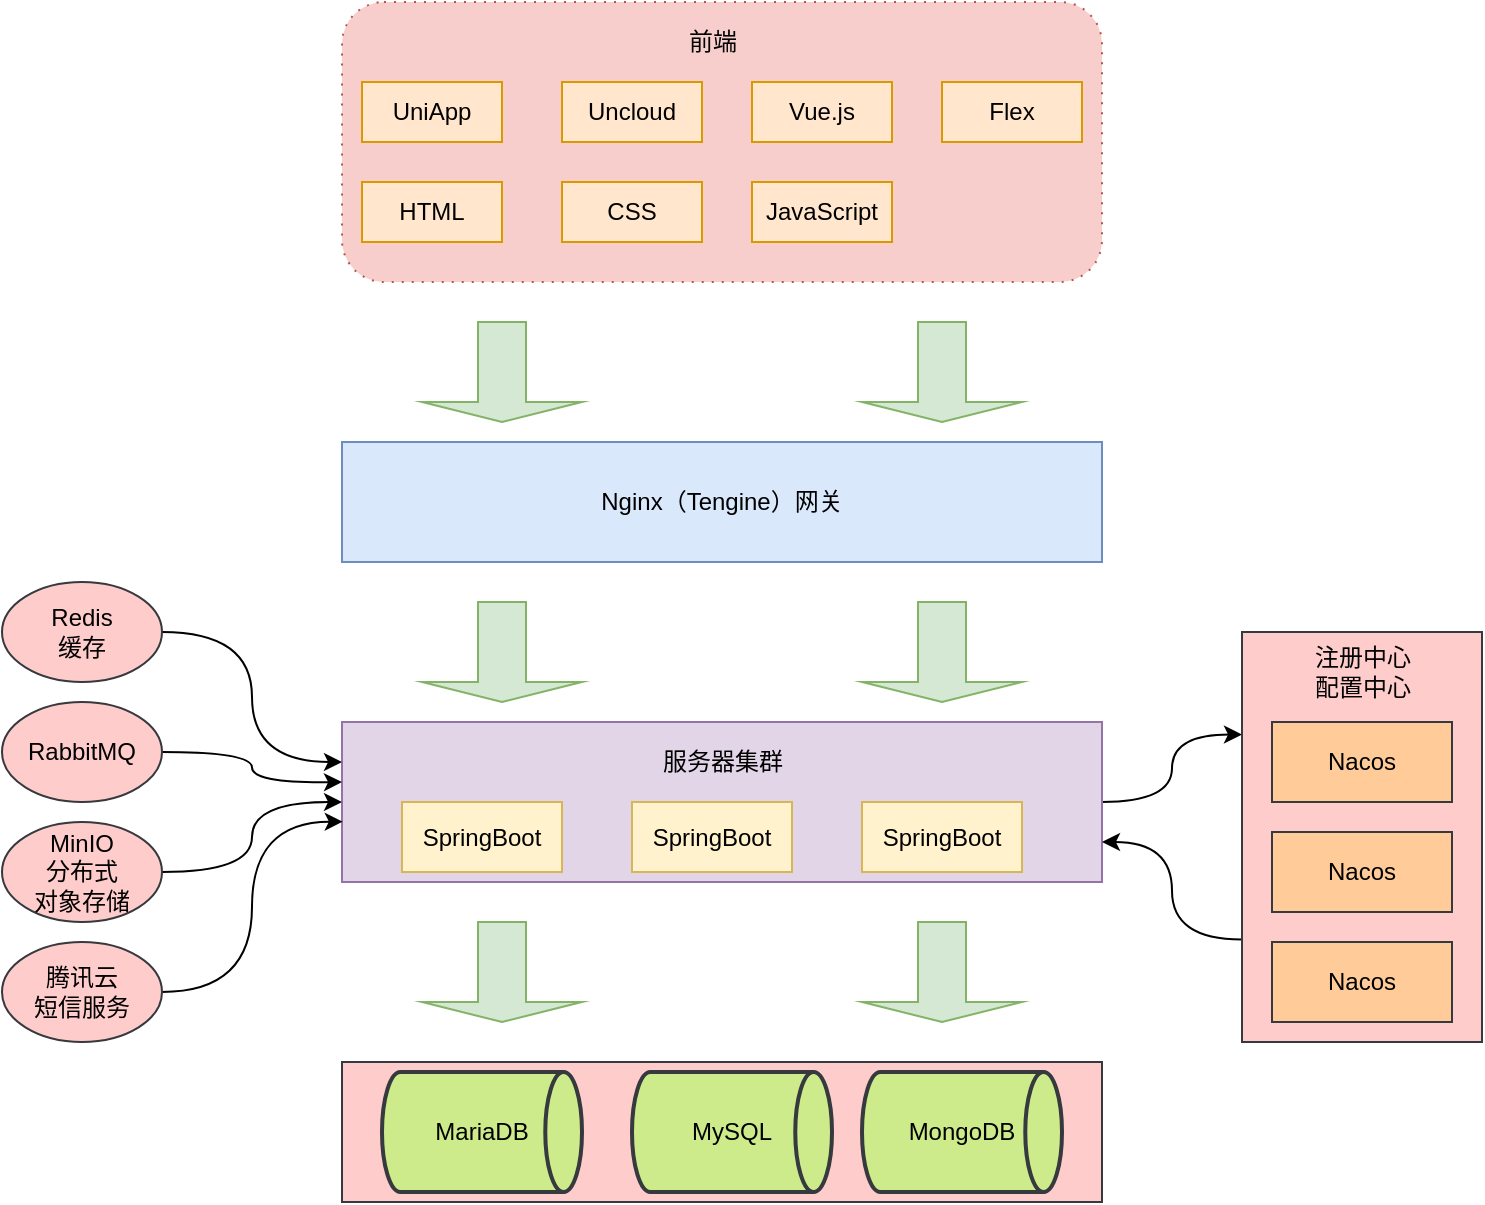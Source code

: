 <mxfile version="13.6.2" type="device"><diagram id="zbF71qZTIMAgbRb3IP0t" name="第 1 页"><mxGraphModel dx="1024" dy="632" grid="1" gridSize="10" guides="1" tooltips="1" connect="1" arrows="1" fold="1" page="1" pageScale="1" pageWidth="827" pageHeight="1169" math="0" shadow="0"><root><mxCell id="0"/><mxCell id="1" parent="0"/><mxCell id="wZ-tu-jsvTI7EZJMCSeJ-1" value="" style="shape=ext;rounded=1;html=1;whiteSpace=wrap;dashed=1;dashPattern=1 4;fillColor=#f8cecc;strokeColor=#b85450;" vertex="1" parent="1"><mxGeometry x="210" y="40" width="380" height="140" as="geometry"/></mxCell><mxCell id="wZ-tu-jsvTI7EZJMCSeJ-2" value="UniApp" style="rounded=0;whiteSpace=wrap;html=1;fillColor=#ffe6cc;strokeColor=#d79b00;" vertex="1" parent="1"><mxGeometry x="220" y="80" width="70" height="30" as="geometry"/></mxCell><mxCell id="wZ-tu-jsvTI7EZJMCSeJ-3" value="CSS" style="rounded=0;whiteSpace=wrap;html=1;fillColor=#ffe6cc;strokeColor=#d79b00;" vertex="1" parent="1"><mxGeometry x="320" y="130" width="70" height="30" as="geometry"/></mxCell><mxCell id="wZ-tu-jsvTI7EZJMCSeJ-4" value="JavaScript" style="rounded=0;whiteSpace=wrap;html=1;fillColor=#ffe6cc;strokeColor=#d79b00;" vertex="1" parent="1"><mxGeometry x="415" y="130" width="70" height="30" as="geometry"/></mxCell><mxCell id="wZ-tu-jsvTI7EZJMCSeJ-5" value="HTML" style="rounded=0;whiteSpace=wrap;html=1;fillColor=#ffe6cc;strokeColor=#d79b00;" vertex="1" parent="1"><mxGeometry x="220" y="130" width="70" height="30" as="geometry"/></mxCell><mxCell id="wZ-tu-jsvTI7EZJMCSeJ-6" value="Vue.js" style="rounded=0;whiteSpace=wrap;html=1;fillColor=#ffe6cc;strokeColor=#d79b00;" vertex="1" parent="1"><mxGeometry x="415" y="80" width="70" height="30" as="geometry"/></mxCell><mxCell id="wZ-tu-jsvTI7EZJMCSeJ-7" value="Flex" style="rounded=0;whiteSpace=wrap;html=1;fillColor=#ffe6cc;strokeColor=#d79b00;" vertex="1" parent="1"><mxGeometry x="510" y="80" width="70" height="30" as="geometry"/></mxCell><mxCell id="wZ-tu-jsvTI7EZJMCSeJ-8" value="Uncloud" style="rounded=0;whiteSpace=wrap;html=1;fillColor=#ffe6cc;strokeColor=#d79b00;" vertex="1" parent="1"><mxGeometry x="320" y="80" width="70" height="30" as="geometry"/></mxCell><mxCell id="wZ-tu-jsvTI7EZJMCSeJ-9" value="前端" style="text;html=1;align=center;verticalAlign=middle;resizable=0;points=[];autosize=1;" vertex="1" parent="1"><mxGeometry x="375" y="50" width="40" height="20" as="geometry"/></mxCell><mxCell id="wZ-tu-jsvTI7EZJMCSeJ-11" value="" style="shape=singleArrow;direction=south;whiteSpace=wrap;html=1;fillColor=#d5e8d4;strokeColor=#82b366;" vertex="1" parent="1"><mxGeometry x="250" y="200" width="80" height="50" as="geometry"/></mxCell><mxCell id="wZ-tu-jsvTI7EZJMCSeJ-12" value="" style="shape=singleArrow;direction=south;whiteSpace=wrap;html=1;fillColor=#d5e8d4;strokeColor=#82b366;" vertex="1" parent="1"><mxGeometry x="470" y="200" width="80" height="50" as="geometry"/></mxCell><mxCell id="wZ-tu-jsvTI7EZJMCSeJ-13" value="Nginx（Tengine）网关" style="rounded=0;whiteSpace=wrap;html=1;fillColor=#dae8fc;strokeColor=#6c8ebf;" vertex="1" parent="1"><mxGeometry x="210" y="260" width="380" height="60" as="geometry"/></mxCell><mxCell id="wZ-tu-jsvTI7EZJMCSeJ-43" style="edgeStyle=orthogonalEdgeStyle;curved=1;rounded=1;orthogonalLoop=1;jettySize=auto;html=1;entryX=0;entryY=0.25;entryDx=0;entryDy=0;" edge="1" parent="1" source="wZ-tu-jsvTI7EZJMCSeJ-14" target="wZ-tu-jsvTI7EZJMCSeJ-38"><mxGeometry relative="1" as="geometry"/></mxCell><mxCell id="wZ-tu-jsvTI7EZJMCSeJ-14" value="" style="rounded=0;whiteSpace=wrap;html=1;fillColor=#e1d5e7;strokeColor=#9673a6;" vertex="1" parent="1"><mxGeometry x="210" y="400" width="380" height="80" as="geometry"/></mxCell><mxCell id="wZ-tu-jsvTI7EZJMCSeJ-15" value="" style="shape=singleArrow;direction=south;whiteSpace=wrap;html=1;fillColor=#d5e8d4;strokeColor=#82b366;" vertex="1" parent="1"><mxGeometry x="250" y="340" width="80" height="50" as="geometry"/></mxCell><mxCell id="wZ-tu-jsvTI7EZJMCSeJ-16" value="" style="shape=singleArrow;direction=south;whiteSpace=wrap;html=1;fillColor=#d5e8d4;strokeColor=#82b366;" vertex="1" parent="1"><mxGeometry x="470" y="340" width="80" height="50" as="geometry"/></mxCell><mxCell id="wZ-tu-jsvTI7EZJMCSeJ-17" value="SpringBoot" style="rounded=0;whiteSpace=wrap;html=1;fillColor=#fff2cc;strokeColor=#d6b656;" vertex="1" parent="1"><mxGeometry x="240" y="440" width="80" height="35" as="geometry"/></mxCell><mxCell id="wZ-tu-jsvTI7EZJMCSeJ-18" value="SpringBoot" style="rounded=0;whiteSpace=wrap;html=1;fillColor=#fff2cc;strokeColor=#d6b656;" vertex="1" parent="1"><mxGeometry x="355" y="440" width="80" height="35" as="geometry"/></mxCell><mxCell id="wZ-tu-jsvTI7EZJMCSeJ-19" value="SpringBoot" style="rounded=0;whiteSpace=wrap;html=1;fillColor=#fff2cc;strokeColor=#d6b656;" vertex="1" parent="1"><mxGeometry x="470" y="440" width="80" height="35" as="geometry"/></mxCell><mxCell id="wZ-tu-jsvTI7EZJMCSeJ-20" value="服务器集群" style="text;html=1;align=center;verticalAlign=middle;resizable=0;points=[];autosize=1;" vertex="1" parent="1"><mxGeometry x="360" y="410" width="80" height="20" as="geometry"/></mxCell><mxCell id="wZ-tu-jsvTI7EZJMCSeJ-21" value="" style="shape=singleArrow;direction=south;whiteSpace=wrap;html=1;fillColor=#d5e8d4;strokeColor=#82b366;" vertex="1" parent="1"><mxGeometry x="250" y="500" width="80" height="50" as="geometry"/></mxCell><mxCell id="wZ-tu-jsvTI7EZJMCSeJ-22" value="" style="shape=singleArrow;direction=south;whiteSpace=wrap;html=1;fillColor=#d5e8d4;strokeColor=#82b366;" vertex="1" parent="1"><mxGeometry x="470" y="500" width="80" height="50" as="geometry"/></mxCell><mxCell id="wZ-tu-jsvTI7EZJMCSeJ-33" style="edgeStyle=orthogonalEdgeStyle;curved=1;rounded=1;orthogonalLoop=1;jettySize=auto;html=1;entryX=0;entryY=0.25;entryDx=0;entryDy=0;" edge="1" parent="1" source="wZ-tu-jsvTI7EZJMCSeJ-25" target="wZ-tu-jsvTI7EZJMCSeJ-14"><mxGeometry relative="1" as="geometry"/></mxCell><mxCell id="wZ-tu-jsvTI7EZJMCSeJ-25" value="Redis&lt;br&gt;缓存" style="ellipse;whiteSpace=wrap;html=1;fillColor=#ffcccc;strokeColor=#36393d;" vertex="1" parent="1"><mxGeometry x="40" y="330" width="80" height="50" as="geometry"/></mxCell><mxCell id="wZ-tu-jsvTI7EZJMCSeJ-37" style="edgeStyle=orthogonalEdgeStyle;curved=1;rounded=1;orthogonalLoop=1;jettySize=auto;html=1;entryX=0.001;entryY=0.623;entryDx=0;entryDy=0;entryPerimeter=0;" edge="1" parent="1" source="wZ-tu-jsvTI7EZJMCSeJ-26" target="wZ-tu-jsvTI7EZJMCSeJ-14"><mxGeometry relative="1" as="geometry"/></mxCell><mxCell id="wZ-tu-jsvTI7EZJMCSeJ-26" value="腾讯云&lt;br&gt;短信服务" style="ellipse;whiteSpace=wrap;html=1;fillColor=#ffcccc;strokeColor=#36393d;" vertex="1" parent="1"><mxGeometry x="40" y="510" width="80" height="50" as="geometry"/></mxCell><mxCell id="wZ-tu-jsvTI7EZJMCSeJ-35" style="edgeStyle=orthogonalEdgeStyle;curved=1;rounded=1;orthogonalLoop=1;jettySize=auto;html=1;entryX=0;entryY=0.5;entryDx=0;entryDy=0;" edge="1" parent="1" source="wZ-tu-jsvTI7EZJMCSeJ-27" target="wZ-tu-jsvTI7EZJMCSeJ-14"><mxGeometry relative="1" as="geometry"/></mxCell><mxCell id="wZ-tu-jsvTI7EZJMCSeJ-27" value="MinIO&lt;br&gt;分布式&lt;br&gt;对象存储" style="ellipse;whiteSpace=wrap;html=1;fillColor=#ffcccc;strokeColor=#36393d;" vertex="1" parent="1"><mxGeometry x="40" y="450" width="80" height="50" as="geometry"/></mxCell><mxCell id="wZ-tu-jsvTI7EZJMCSeJ-34" style="edgeStyle=orthogonalEdgeStyle;curved=1;rounded=1;orthogonalLoop=1;jettySize=auto;html=1;" edge="1" parent="1" source="wZ-tu-jsvTI7EZJMCSeJ-28"><mxGeometry relative="1" as="geometry"><mxPoint x="210" y="430" as="targetPoint"/></mxGeometry></mxCell><mxCell id="wZ-tu-jsvTI7EZJMCSeJ-28" value="RabbitMQ" style="ellipse;whiteSpace=wrap;html=1;fillColor=#ffcccc;strokeColor=#36393d;" vertex="1" parent="1"><mxGeometry x="40" y="390" width="80" height="50" as="geometry"/></mxCell><mxCell id="wZ-tu-jsvTI7EZJMCSeJ-44" style="edgeStyle=orthogonalEdgeStyle;curved=1;rounded=1;orthogonalLoop=1;jettySize=auto;html=1;exitX=0;exitY=0.75;exitDx=0;exitDy=0;entryX=1;entryY=0.75;entryDx=0;entryDy=0;" edge="1" parent="1" source="wZ-tu-jsvTI7EZJMCSeJ-38" target="wZ-tu-jsvTI7EZJMCSeJ-14"><mxGeometry relative="1" as="geometry"/></mxCell><mxCell id="wZ-tu-jsvTI7EZJMCSeJ-38" value="" style="rounded=0;whiteSpace=wrap;html=1;fillColor=#ffcccc;strokeColor=#36393d;" vertex="1" parent="1"><mxGeometry x="660" y="355" width="120" height="205" as="geometry"/></mxCell><mxCell id="wZ-tu-jsvTI7EZJMCSeJ-39" value="Nacos" style="rounded=0;whiteSpace=wrap;html=1;fillColor=#ffcc99;strokeColor=#36393d;" vertex="1" parent="1"><mxGeometry x="675" y="400" width="90" height="40" as="geometry"/></mxCell><mxCell id="wZ-tu-jsvTI7EZJMCSeJ-40" value="&lt;span&gt;Nacos&lt;/span&gt;" style="rounded=0;whiteSpace=wrap;html=1;fillColor=#ffcc99;strokeColor=#36393d;" vertex="1" parent="1"><mxGeometry x="675" y="510" width="90" height="40" as="geometry"/></mxCell><mxCell id="wZ-tu-jsvTI7EZJMCSeJ-41" value="&lt;span&gt;Nacos&lt;/span&gt;" style="rounded=0;whiteSpace=wrap;html=1;fillColor=#ffcc99;strokeColor=#36393d;" vertex="1" parent="1"><mxGeometry x="675" y="455" width="90" height="40" as="geometry"/></mxCell><mxCell id="wZ-tu-jsvTI7EZJMCSeJ-42" value="注册中心&lt;br&gt;配置中心" style="text;html=1;align=center;verticalAlign=middle;resizable=0;points=[];autosize=1;" vertex="1" parent="1"><mxGeometry x="690" y="360" width="60" height="30" as="geometry"/></mxCell><mxCell id="wZ-tu-jsvTI7EZJMCSeJ-45" value="" style="rounded=0;whiteSpace=wrap;html=1;fillColor=#ffcccc;strokeColor=#36393d;" vertex="1" parent="1"><mxGeometry x="210" y="570" width="380" height="70" as="geometry"/></mxCell><mxCell id="wZ-tu-jsvTI7EZJMCSeJ-46" value="MariaDB" style="strokeWidth=2;html=1;shape=mxgraph.flowchart.direct_data;whiteSpace=wrap;fillColor=#cdeb8b;strokeColor=#36393d;" vertex="1" parent="1"><mxGeometry x="230" y="575" width="100" height="60" as="geometry"/></mxCell><mxCell id="wZ-tu-jsvTI7EZJMCSeJ-47" value="MySQL" style="strokeWidth=2;html=1;shape=mxgraph.flowchart.direct_data;whiteSpace=wrap;fillColor=#cdeb8b;strokeColor=#36393d;" vertex="1" parent="1"><mxGeometry x="355" y="575" width="100" height="60" as="geometry"/></mxCell><mxCell id="wZ-tu-jsvTI7EZJMCSeJ-48" value="MongoDB" style="strokeWidth=2;html=1;shape=mxgraph.flowchart.direct_data;whiteSpace=wrap;fillColor=#cdeb8b;strokeColor=#36393d;" vertex="1" parent="1"><mxGeometry x="470" y="575" width="100" height="60" as="geometry"/></mxCell></root></mxGraphModel></diagram></mxfile>